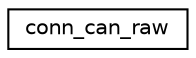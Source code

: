 digraph "Graphical Class Hierarchy"
{
 // LATEX_PDF_SIZE
  edge [fontname="Helvetica",fontsize="10",labelfontname="Helvetica",labelfontsize="10"];
  node [fontname="Helvetica",fontsize="10",shape=record];
  rankdir="LR";
  Node0 [label="conn_can_raw",height=0.2,width=0.4,color="black", fillcolor="white", style="filled",URL="$structconn__can__raw.html",tooltip="RAW CAN connection."];
}
